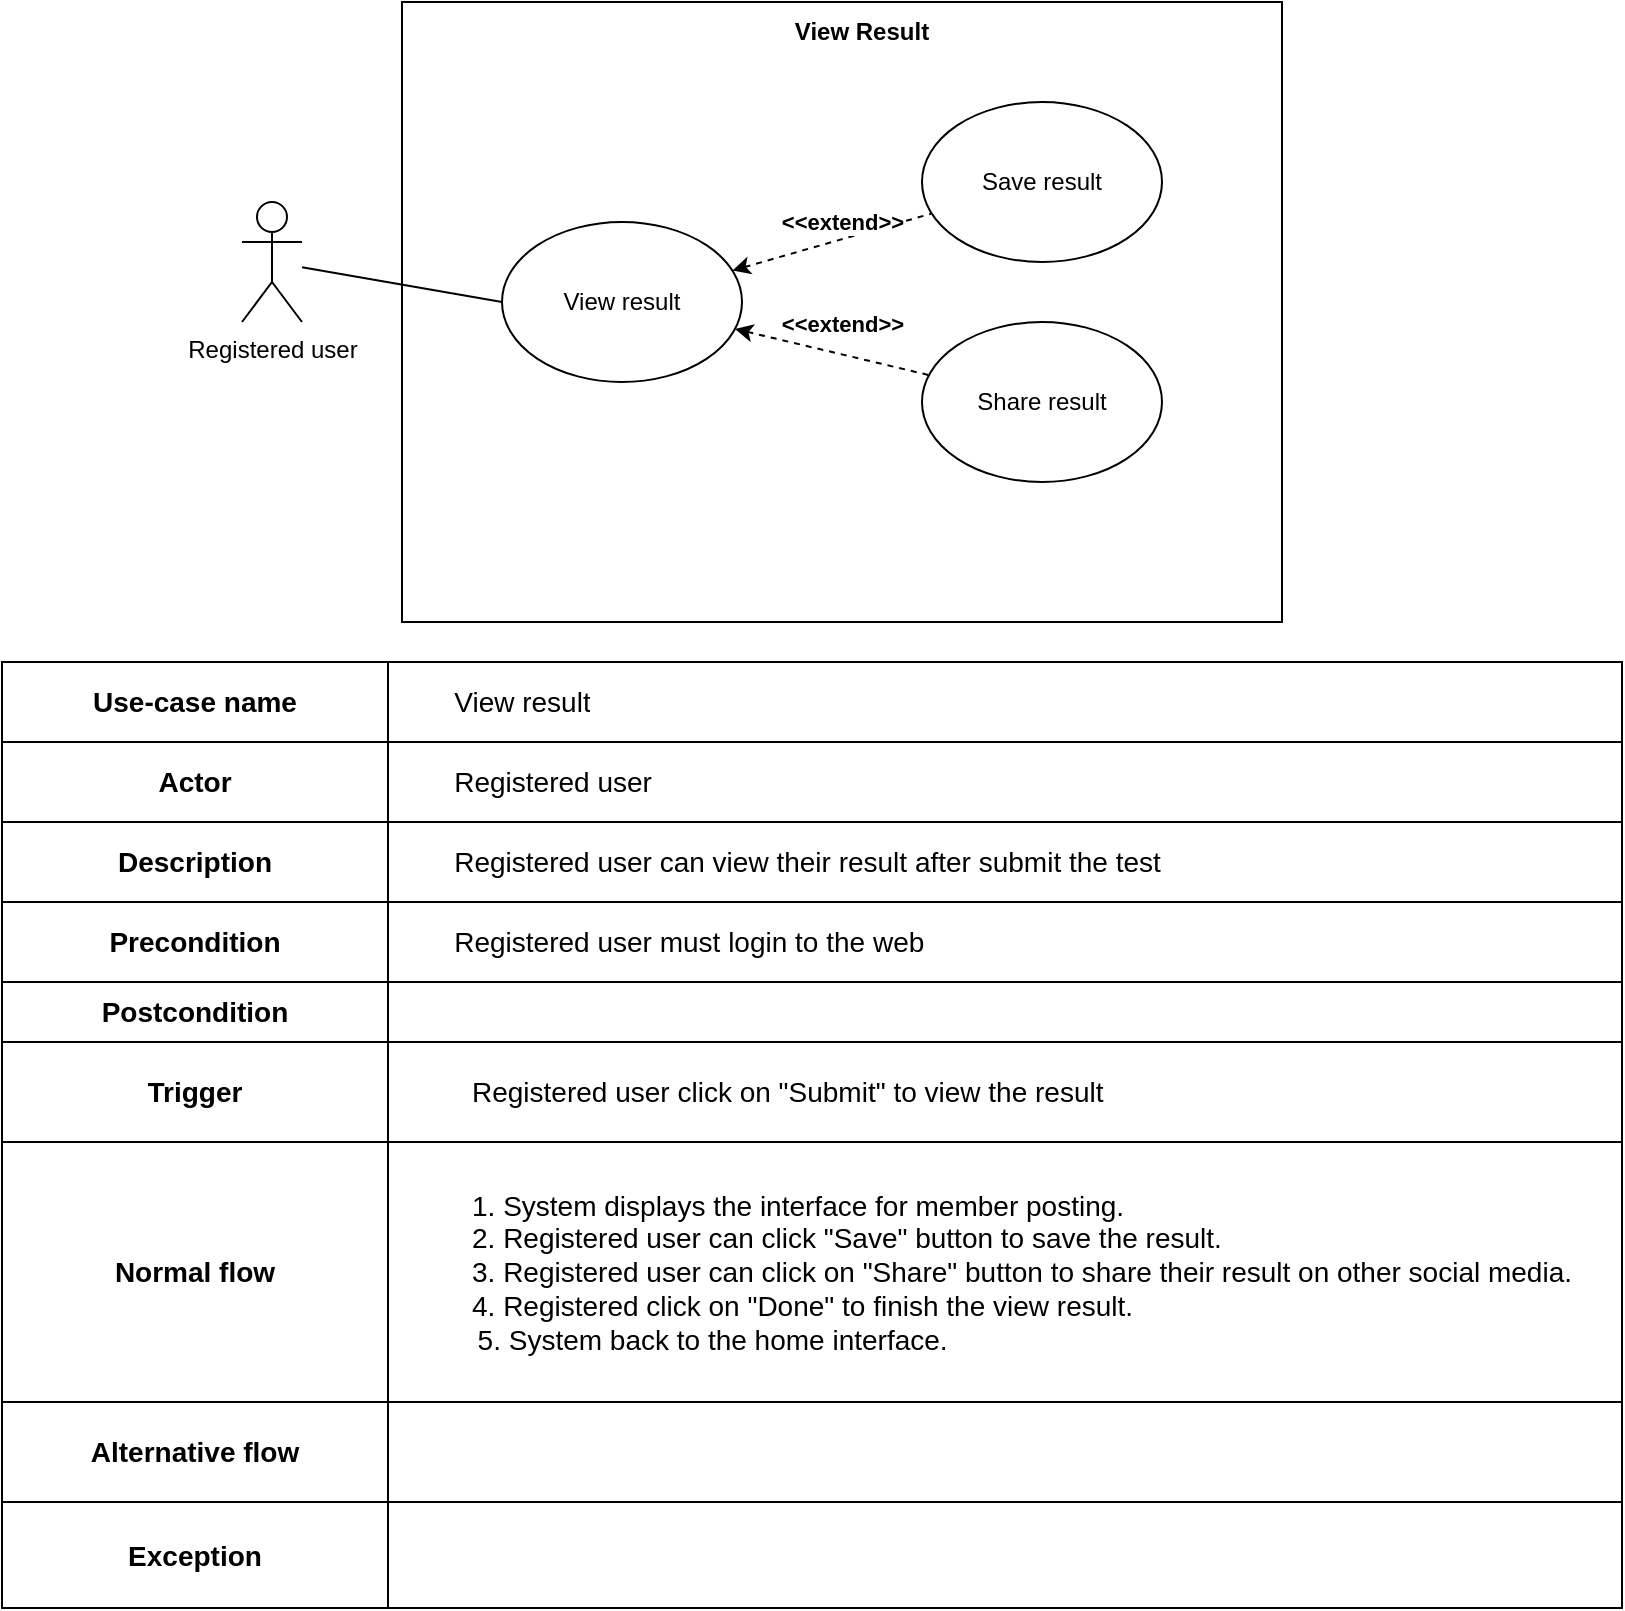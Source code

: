 <mxfile version="20.5.3" type="google"><diagram id="pQfO0U5vAqEzu-mMBk2B" name="View result"><mxGraphModel grid="1" page="1" gridSize="10" guides="1" tooltips="1" connect="1" arrows="1" fold="1" pageScale="1" pageWidth="1169" pageHeight="1654" math="0" shadow="0"><root><mxCell id="0"/><mxCell id="1" parent="0"/><mxCell id="huM6hM5ZOKUjbKhVcc9t-1" value="" style="rounded=0;whiteSpace=wrap;html=1;" vertex="1" parent="1"><mxGeometry x="250" y="70" width="440" height="310" as="geometry"/></mxCell><mxCell id="huM6hM5ZOKUjbKhVcc9t-15" style="edgeStyle=none;rounded=0;orthogonalLoop=1;jettySize=auto;html=1;entryX=0;entryY=0.5;entryDx=0;entryDy=0;endArrow=none;endFill=0;" edge="1" parent="1" source="huM6hM5ZOKUjbKhVcc9t-4" target="huM6hM5ZOKUjbKhVcc9t-11"><mxGeometry relative="1" as="geometry"/></mxCell><mxCell id="huM6hM5ZOKUjbKhVcc9t-4" value="Registered user" style="shape=umlActor;verticalLabelPosition=bottom;verticalAlign=top;html=1;outlineConnect=0;" vertex="1" parent="1"><mxGeometry x="170" y="170" width="30" height="60" as="geometry"/></mxCell><mxCell id="huM6hM5ZOKUjbKhVcc9t-16" style="edgeStyle=none;rounded=0;orthogonalLoop=1;jettySize=auto;html=1;endArrow=none;endFill=0;dashed=1;startArrow=classic;startFill=1;" edge="1" parent="1" source="huM6hM5ZOKUjbKhVcc9t-11" target="huM6hM5ZOKUjbKhVcc9t-10"><mxGeometry relative="1" as="geometry"/></mxCell><mxCell id="huM6hM5ZOKUjbKhVcc9t-19" value="&lt;b&gt;&amp;lt;&amp;lt;extend&amp;gt;&amp;gt;&lt;/b&gt;" style="edgeLabel;html=1;align=center;verticalAlign=middle;resizable=0;points=[];" connectable="0" vertex="1" parent="huM6hM5ZOKUjbKhVcc9t-16"><mxGeometry x="0.389" y="-2" relative="1" as="geometry"><mxPoint x="-15" y="44" as="offset"/></mxGeometry></mxCell><mxCell id="huM6hM5ZOKUjbKhVcc9t-10" value="Save result" style="ellipse;whiteSpace=wrap;html=1;" vertex="1" parent="1"><mxGeometry x="510" y="120" width="120" height="80" as="geometry"/></mxCell><mxCell id="huM6hM5ZOKUjbKhVcc9t-11" value="View result" style="ellipse;whiteSpace=wrap;html=1;" vertex="1" parent="1"><mxGeometry x="300" y="180" width="120" height="80" as="geometry"/></mxCell><mxCell id="huM6hM5ZOKUjbKhVcc9t-17" style="edgeStyle=none;rounded=0;orthogonalLoop=1;jettySize=auto;html=1;endArrow=none;endFill=0;dashed=1;startArrow=classic;startFill=1;" edge="1" parent="1" source="huM6hM5ZOKUjbKhVcc9t-11" target="huM6hM5ZOKUjbKhVcc9t-14"><mxGeometry relative="1" as="geometry"/></mxCell><mxCell id="huM6hM5ZOKUjbKhVcc9t-14" value="Share result" style="ellipse;whiteSpace=wrap;html=1;" vertex="1" parent="1"><mxGeometry x="510" y="230" width="120" height="80" as="geometry"/></mxCell><mxCell id="huM6hM5ZOKUjbKhVcc9t-20" value="&lt;b&gt;&amp;lt;&amp;lt;extend&amp;gt;&amp;gt;&lt;/b&gt;" style="edgeLabel;html=1;align=center;verticalAlign=middle;resizable=0;points=[];" connectable="0" vertex="1" parent="1"><mxGeometry x="469.928" y="179.996" as="geometry"/></mxCell><mxCell id="huM6hM5ZOKUjbKhVcc9t-21" value="" style="shape=table;startSize=0;container=1;collapsible=0;childLayout=tableLayout;fontSize=14;" vertex="1" parent="1"><mxGeometry x="50" y="400" width="810" height="473.0" as="geometry"/></mxCell><mxCell id="huM6hM5ZOKUjbKhVcc9t-22" value="" style="shape=tableRow;horizontal=0;startSize=0;swimlaneHead=0;swimlaneBody=0;top=0;left=0;bottom=0;right=0;collapsible=0;dropTarget=0;fillColor=none;points=[[0,0.5],[1,0.5]];portConstraint=eastwest;fontSize=14;" vertex="1" parent="huM6hM5ZOKUjbKhVcc9t-21"><mxGeometry width="810" height="40" as="geometry"/></mxCell><mxCell id="huM6hM5ZOKUjbKhVcc9t-23" value="&lt;b&gt;Use-case name&lt;/b&gt;" style="shape=partialRectangle;html=1;whiteSpace=wrap;connectable=0;overflow=hidden;fillColor=none;top=0;left=0;bottom=0;right=0;pointerEvents=1;fontSize=14;" vertex="1" parent="huM6hM5ZOKUjbKhVcc9t-22"><mxGeometry width="193" height="40" as="geometry"><mxRectangle width="193" height="40" as="alternateBounds"/></mxGeometry></mxCell><mxCell id="huM6hM5ZOKUjbKhVcc9t-24" value="&lt;span style=&quot;white-space: pre;&quot;&gt;&#9;&lt;/span&gt;View result" style="shape=partialRectangle;html=1;whiteSpace=wrap;connectable=0;overflow=hidden;fillColor=none;top=0;left=0;bottom=0;right=0;pointerEvents=1;fontSize=14;align=left;" vertex="1" parent="huM6hM5ZOKUjbKhVcc9t-22"><mxGeometry x="193" width="617" height="40" as="geometry"><mxRectangle width="617" height="40" as="alternateBounds"/></mxGeometry></mxCell><mxCell id="huM6hM5ZOKUjbKhVcc9t-25" value="" style="shape=tableRow;horizontal=0;startSize=0;swimlaneHead=0;swimlaneBody=0;top=0;left=0;bottom=0;right=0;collapsible=0;dropTarget=0;fillColor=none;points=[[0,0.5],[1,0.5]];portConstraint=eastwest;fontSize=14;" vertex="1" parent="huM6hM5ZOKUjbKhVcc9t-21"><mxGeometry y="40" width="810" height="40" as="geometry"/></mxCell><mxCell id="huM6hM5ZOKUjbKhVcc9t-26" value="&lt;b&gt;Actor&lt;/b&gt;" style="shape=partialRectangle;html=1;whiteSpace=wrap;connectable=0;overflow=hidden;fillColor=none;top=0;left=0;bottom=0;right=0;pointerEvents=1;fontSize=14;" vertex="1" parent="huM6hM5ZOKUjbKhVcc9t-25"><mxGeometry width="193" height="40" as="geometry"><mxRectangle width="193" height="40" as="alternateBounds"/></mxGeometry></mxCell><mxCell id="huM6hM5ZOKUjbKhVcc9t-27" value="&lt;span style=&quot;white-space: pre;&quot;&gt;&#9;&lt;/span&gt;Registered user" style="shape=partialRectangle;html=1;whiteSpace=wrap;connectable=0;overflow=hidden;fillColor=none;top=0;left=0;bottom=0;right=0;pointerEvents=1;fontSize=14;align=left;" vertex="1" parent="huM6hM5ZOKUjbKhVcc9t-25"><mxGeometry x="193" width="617" height="40" as="geometry"><mxRectangle width="617" height="40" as="alternateBounds"/></mxGeometry></mxCell><mxCell id="huM6hM5ZOKUjbKhVcc9t-28" value="" style="shape=tableRow;horizontal=0;startSize=0;swimlaneHead=0;swimlaneBody=0;top=0;left=0;bottom=0;right=0;collapsible=0;dropTarget=0;fillColor=none;points=[[0,0.5],[1,0.5]];portConstraint=eastwest;fontSize=14;" vertex="1" parent="huM6hM5ZOKUjbKhVcc9t-21"><mxGeometry y="80" width="810" height="40" as="geometry"/></mxCell><mxCell id="huM6hM5ZOKUjbKhVcc9t-29" value="&lt;b&gt;Description&lt;/b&gt;" style="shape=partialRectangle;html=1;whiteSpace=wrap;connectable=0;overflow=hidden;fillColor=none;top=0;left=0;bottom=0;right=0;pointerEvents=1;fontSize=14;" vertex="1" parent="huM6hM5ZOKUjbKhVcc9t-28"><mxGeometry width="193" height="40" as="geometry"><mxRectangle width="193" height="40" as="alternateBounds"/></mxGeometry></mxCell><mxCell id="huM6hM5ZOKUjbKhVcc9t-30" value="&lt;span style=&quot;&quot;&gt;&#9;&lt;/span&gt;&lt;span style=&quot;&quot;&gt;&#9;&lt;/span&gt;&lt;span style=&quot;white-space: pre;&quot;&gt;&#9;&lt;/span&gt;Registered user can view their result after submit the test&lt;span style=&quot;white-space: pre;&quot;&gt;&#9;&lt;/span&gt;" style="shape=partialRectangle;html=1;whiteSpace=wrap;connectable=0;overflow=hidden;fillColor=none;top=0;left=0;bottom=0;right=0;pointerEvents=1;fontSize=14;align=left;" vertex="1" parent="huM6hM5ZOKUjbKhVcc9t-28"><mxGeometry x="193" width="617" height="40" as="geometry"><mxRectangle width="617" height="40" as="alternateBounds"/></mxGeometry></mxCell><mxCell id="huM6hM5ZOKUjbKhVcc9t-31" value="" style="shape=tableRow;horizontal=0;startSize=0;swimlaneHead=0;swimlaneBody=0;top=0;left=0;bottom=0;right=0;collapsible=0;dropTarget=0;fillColor=none;points=[[0,0.5],[1,0.5]];portConstraint=eastwest;fontSize=14;" vertex="1" parent="huM6hM5ZOKUjbKhVcc9t-21"><mxGeometry y="120" width="810" height="40" as="geometry"/></mxCell><mxCell id="huM6hM5ZOKUjbKhVcc9t-32" value="&lt;b&gt;Precondition&lt;/b&gt;" style="shape=partialRectangle;html=1;whiteSpace=wrap;connectable=0;overflow=hidden;fillColor=none;top=0;left=0;bottom=0;right=0;pointerEvents=1;fontSize=14;" vertex="1" parent="huM6hM5ZOKUjbKhVcc9t-31"><mxGeometry width="193" height="40" as="geometry"><mxRectangle width="193" height="40" as="alternateBounds"/></mxGeometry></mxCell><mxCell id="huM6hM5ZOKUjbKhVcc9t-33" value="&lt;span style=&quot;white-space: pre;&quot;&gt;&#9;&lt;/span&gt;Registered user must login to the web" style="shape=partialRectangle;html=1;whiteSpace=wrap;connectable=0;overflow=hidden;fillColor=none;top=0;left=0;bottom=0;right=0;pointerEvents=1;fontSize=14;align=left;" vertex="1" parent="huM6hM5ZOKUjbKhVcc9t-31"><mxGeometry x="193" width="617" height="40" as="geometry"><mxRectangle width="617" height="40" as="alternateBounds"/></mxGeometry></mxCell><mxCell id="huM6hM5ZOKUjbKhVcc9t-34" value="" style="shape=tableRow;horizontal=0;startSize=0;swimlaneHead=0;swimlaneBody=0;top=0;left=0;bottom=0;right=0;collapsible=0;dropTarget=0;fillColor=none;points=[[0,0.5],[1,0.5]];portConstraint=eastwest;fontSize=14;" vertex="1" parent="huM6hM5ZOKUjbKhVcc9t-21"><mxGeometry y="160" width="810" height="30" as="geometry"/></mxCell><mxCell id="huM6hM5ZOKUjbKhVcc9t-35" value="&lt;b&gt;Postcondition&lt;/b&gt;" style="shape=partialRectangle;html=1;whiteSpace=wrap;connectable=0;overflow=hidden;fillColor=none;top=0;left=0;bottom=0;right=0;pointerEvents=1;fontSize=14;" vertex="1" parent="huM6hM5ZOKUjbKhVcc9t-34"><mxGeometry width="193" height="30" as="geometry"><mxRectangle width="193" height="30" as="alternateBounds"/></mxGeometry></mxCell><mxCell id="huM6hM5ZOKUjbKhVcc9t-36" value="" style="shape=partialRectangle;html=1;whiteSpace=wrap;connectable=0;overflow=hidden;fillColor=none;top=0;left=0;bottom=0;right=0;pointerEvents=1;fontSize=14;align=left;" vertex="1" parent="huM6hM5ZOKUjbKhVcc9t-34"><mxGeometry x="193" width="617" height="30" as="geometry"><mxRectangle width="617" height="30" as="alternateBounds"/></mxGeometry></mxCell><mxCell id="huM6hM5ZOKUjbKhVcc9t-37" value="" style="shape=tableRow;horizontal=0;startSize=0;swimlaneHead=0;swimlaneBody=0;top=0;left=0;bottom=0;right=0;collapsible=0;dropTarget=0;fillColor=none;points=[[0,0.5],[1,0.5]];portConstraint=eastwest;fontSize=14;" vertex="1" parent="huM6hM5ZOKUjbKhVcc9t-21"><mxGeometry y="190" width="810" height="50" as="geometry"/></mxCell><mxCell id="huM6hM5ZOKUjbKhVcc9t-38" value="&lt;b&gt;Trigger&lt;/b&gt;" style="shape=partialRectangle;html=1;whiteSpace=wrap;connectable=0;overflow=hidden;fillColor=none;top=0;left=0;bottom=0;right=0;pointerEvents=1;fontSize=14;" vertex="1" parent="huM6hM5ZOKUjbKhVcc9t-37"><mxGeometry width="193" height="50" as="geometry"><mxRectangle width="193" height="50" as="alternateBounds"/></mxGeometry></mxCell><mxCell id="huM6hM5ZOKUjbKhVcc9t-39" value="&lt;blockquote style=&quot;margin: 0 0 0 40px; border: none; padding: 0px;&quot;&gt;&lt;span style=&quot;&quot;&gt;&#9;&lt;/span&gt;Registered user click on &quot;Submit&quot; to view the result&lt;br&gt;&lt;/blockquote&gt;" style="shape=partialRectangle;html=1;whiteSpace=wrap;connectable=0;overflow=hidden;fillColor=none;top=0;left=0;bottom=0;right=0;pointerEvents=1;fontSize=14;align=left;" vertex="1" parent="huM6hM5ZOKUjbKhVcc9t-37"><mxGeometry x="193" width="617" height="50" as="geometry"><mxRectangle width="617" height="50" as="alternateBounds"/></mxGeometry></mxCell><mxCell id="huM6hM5ZOKUjbKhVcc9t-40" value="" style="shape=tableRow;horizontal=0;startSize=0;swimlaneHead=0;swimlaneBody=0;top=0;left=0;bottom=0;right=0;collapsible=0;dropTarget=0;fillColor=none;points=[[0,0.5],[1,0.5]];portConstraint=eastwest;fontSize=14;" vertex="1" parent="huM6hM5ZOKUjbKhVcc9t-21"><mxGeometry y="240" width="810" height="130" as="geometry"/></mxCell><mxCell id="huM6hM5ZOKUjbKhVcc9t-41" value="&lt;b&gt;Normal flow&lt;/b&gt;" style="shape=partialRectangle;html=1;whiteSpace=wrap;connectable=0;overflow=hidden;fillColor=none;top=0;left=0;bottom=0;right=0;pointerEvents=1;fontSize=14;" vertex="1" parent="huM6hM5ZOKUjbKhVcc9t-40"><mxGeometry width="193" height="130" as="geometry"><mxRectangle width="193" height="130" as="alternateBounds"/></mxGeometry></mxCell><mxCell id="huM6hM5ZOKUjbKhVcc9t-42" value="&lt;span style=&quot;&quot;&gt;&#9;&lt;/span&gt;&lt;blockquote style=&quot;margin: 0 0 0 40px; border: none; padding: 0px;&quot;&gt;1. System displays the interface for member posting.&lt;br&gt;2. Registered user can click &quot;Save&quot; button to save the result.&lt;br&gt;3. Registered user can&amp;nbsp;click on &quot;Share&quot; button to share their result on other social media.&lt;br&gt;4. Registered click on &quot;Done&quot; to finish the view result.&lt;/blockquote&gt;&lt;span style=&quot;&quot;&gt;&#9;&lt;/span&gt;&lt;span style=&quot;white-space: pre;&quot;&gt;&#9;&lt;/span&gt;&amp;nbsp; &amp;nbsp;5. System back to the home interface.&amp;nbsp;&lt;br&gt;&lt;span style=&quot;&quot;&gt;&#9;&lt;/span&gt;" style="shape=partialRectangle;html=1;whiteSpace=wrap;connectable=0;overflow=hidden;fillColor=none;top=0;left=0;bottom=0;right=0;pointerEvents=1;fontSize=14;align=left;" vertex="1" parent="huM6hM5ZOKUjbKhVcc9t-40"><mxGeometry x="193" width="617" height="130" as="geometry"><mxRectangle width="617" height="130" as="alternateBounds"/></mxGeometry></mxCell><mxCell id="huM6hM5ZOKUjbKhVcc9t-43" value="" style="shape=tableRow;horizontal=0;startSize=0;swimlaneHead=0;swimlaneBody=0;top=0;left=0;bottom=0;right=0;collapsible=0;dropTarget=0;fillColor=none;points=[[0,0.5],[1,0.5]];portConstraint=eastwest;fontSize=14;" vertex="1" parent="huM6hM5ZOKUjbKhVcc9t-21"><mxGeometry y="370" width="810" height="50" as="geometry"/></mxCell><mxCell id="huM6hM5ZOKUjbKhVcc9t-44" value="&lt;b&gt;Alternative flow&lt;/b&gt;" style="shape=partialRectangle;html=1;whiteSpace=wrap;connectable=0;overflow=hidden;fillColor=none;top=0;left=0;bottom=0;right=0;pointerEvents=1;fontSize=14;" vertex="1" parent="huM6hM5ZOKUjbKhVcc9t-43"><mxGeometry width="193" height="50" as="geometry"><mxRectangle width="193" height="50" as="alternateBounds"/></mxGeometry></mxCell><mxCell id="huM6hM5ZOKUjbKhVcc9t-45" value="" style="shape=partialRectangle;html=1;whiteSpace=wrap;connectable=0;overflow=hidden;fillColor=none;top=0;left=0;bottom=0;right=0;pointerEvents=1;fontSize=14;align=left;" vertex="1" parent="huM6hM5ZOKUjbKhVcc9t-43"><mxGeometry x="193" width="617" height="50" as="geometry"><mxRectangle width="617" height="50" as="alternateBounds"/></mxGeometry></mxCell><mxCell id="huM6hM5ZOKUjbKhVcc9t-46" value="" style="shape=tableRow;horizontal=0;startSize=0;swimlaneHead=0;swimlaneBody=0;top=0;left=0;bottom=0;right=0;collapsible=0;dropTarget=0;fillColor=none;points=[[0,0.5],[1,0.5]];portConstraint=eastwest;fontSize=14;" vertex="1" parent="huM6hM5ZOKUjbKhVcc9t-21"><mxGeometry y="420" width="810" height="53" as="geometry"/></mxCell><mxCell id="huM6hM5ZOKUjbKhVcc9t-47" value="&lt;b&gt;Exception&lt;/b&gt;" style="shape=partialRectangle;html=1;whiteSpace=wrap;connectable=0;overflow=hidden;fillColor=none;top=0;left=0;bottom=0;right=0;pointerEvents=1;fontSize=14;" vertex="1" parent="huM6hM5ZOKUjbKhVcc9t-46"><mxGeometry width="193" height="53" as="geometry"><mxRectangle width="193" height="53" as="alternateBounds"/></mxGeometry></mxCell><mxCell id="huM6hM5ZOKUjbKhVcc9t-48" value="" style="shape=partialRectangle;html=1;whiteSpace=wrap;connectable=0;overflow=hidden;fillColor=none;top=0;left=0;bottom=0;right=0;pointerEvents=1;fontSize=14;align=left;" vertex="1" parent="huM6hM5ZOKUjbKhVcc9t-46"><mxGeometry x="193" width="617" height="53" as="geometry"><mxRectangle width="617" height="53" as="alternateBounds"/></mxGeometry></mxCell><mxCell id="huM6hM5ZOKUjbKhVcc9t-49" value="&lt;b&gt;View Result&lt;/b&gt;" style="text;html=1;strokeColor=none;fillColor=none;align=center;verticalAlign=middle;whiteSpace=wrap;rounded=0;" vertex="1" parent="1"><mxGeometry x="440" y="70" width="80" height="30" as="geometry"/></mxCell></root></mxGraphModel></diagram></mxfile>
